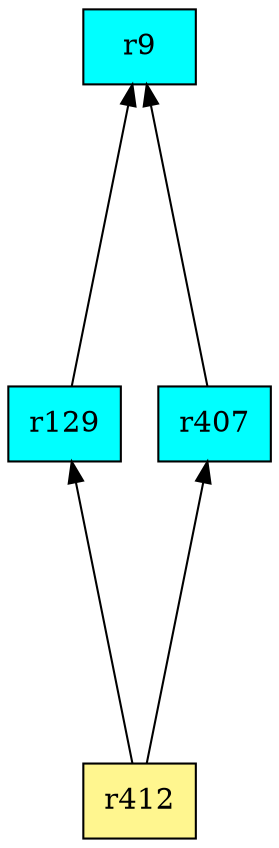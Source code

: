 digraph G {
rankdir=BT;ranksep="2.0";
"r9" [shape=record,fillcolor=cyan,style=filled,label="{r9}"];
"r129" [shape=record,fillcolor=cyan,style=filled,label="{r129}"];
"r407" [shape=record,fillcolor=cyan,style=filled,label="{r407}"];
"r412" [shape=record,fillcolor=khaki1,style=filled,label="{r412}"];
"r129" -> "r9"
"r407" -> "r9"
"r412" -> "r129"
"r412" -> "r407"
}